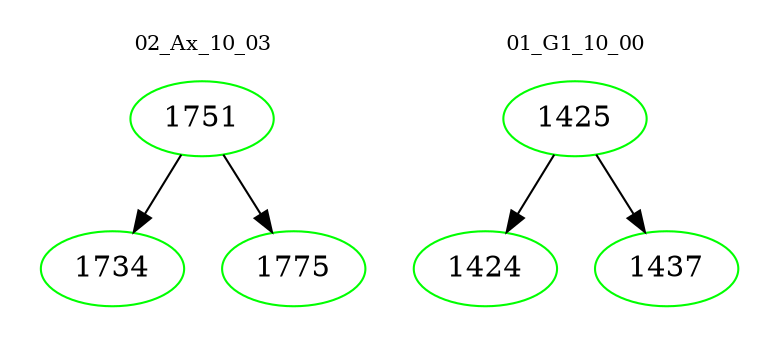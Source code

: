 digraph{
subgraph cluster_0 {
color = white
label = "02_Ax_10_03";
fontsize=10;
T0_1751 [label="1751", color="green"]
T0_1751 -> T0_1734 [color="black"]
T0_1734 [label="1734", color="green"]
T0_1751 -> T0_1775 [color="black"]
T0_1775 [label="1775", color="green"]
}
subgraph cluster_1 {
color = white
label = "01_G1_10_00";
fontsize=10;
T1_1425 [label="1425", color="green"]
T1_1425 -> T1_1424 [color="black"]
T1_1424 [label="1424", color="green"]
T1_1425 -> T1_1437 [color="black"]
T1_1437 [label="1437", color="green"]
}
}
